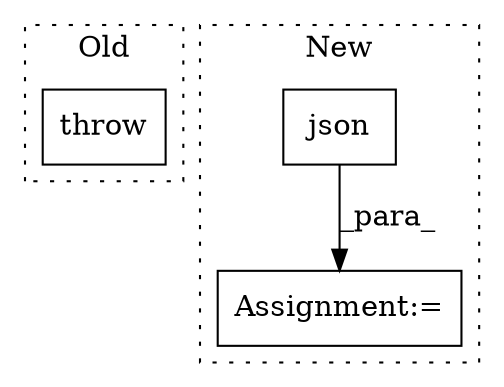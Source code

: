 digraph G {
subgraph cluster0 {
1 [label="throw" a="53" s="4960" l="6" shape="box"];
label = "Old";
style="dotted";
}
subgraph cluster1 {
2 [label="json" a="32" s="6615" l="6" shape="box"];
3 [label="Assignment:=" a="7" s="6605" l="1" shape="box"];
label = "New";
style="dotted";
}
2 -> 3 [label="_para_"];
}
